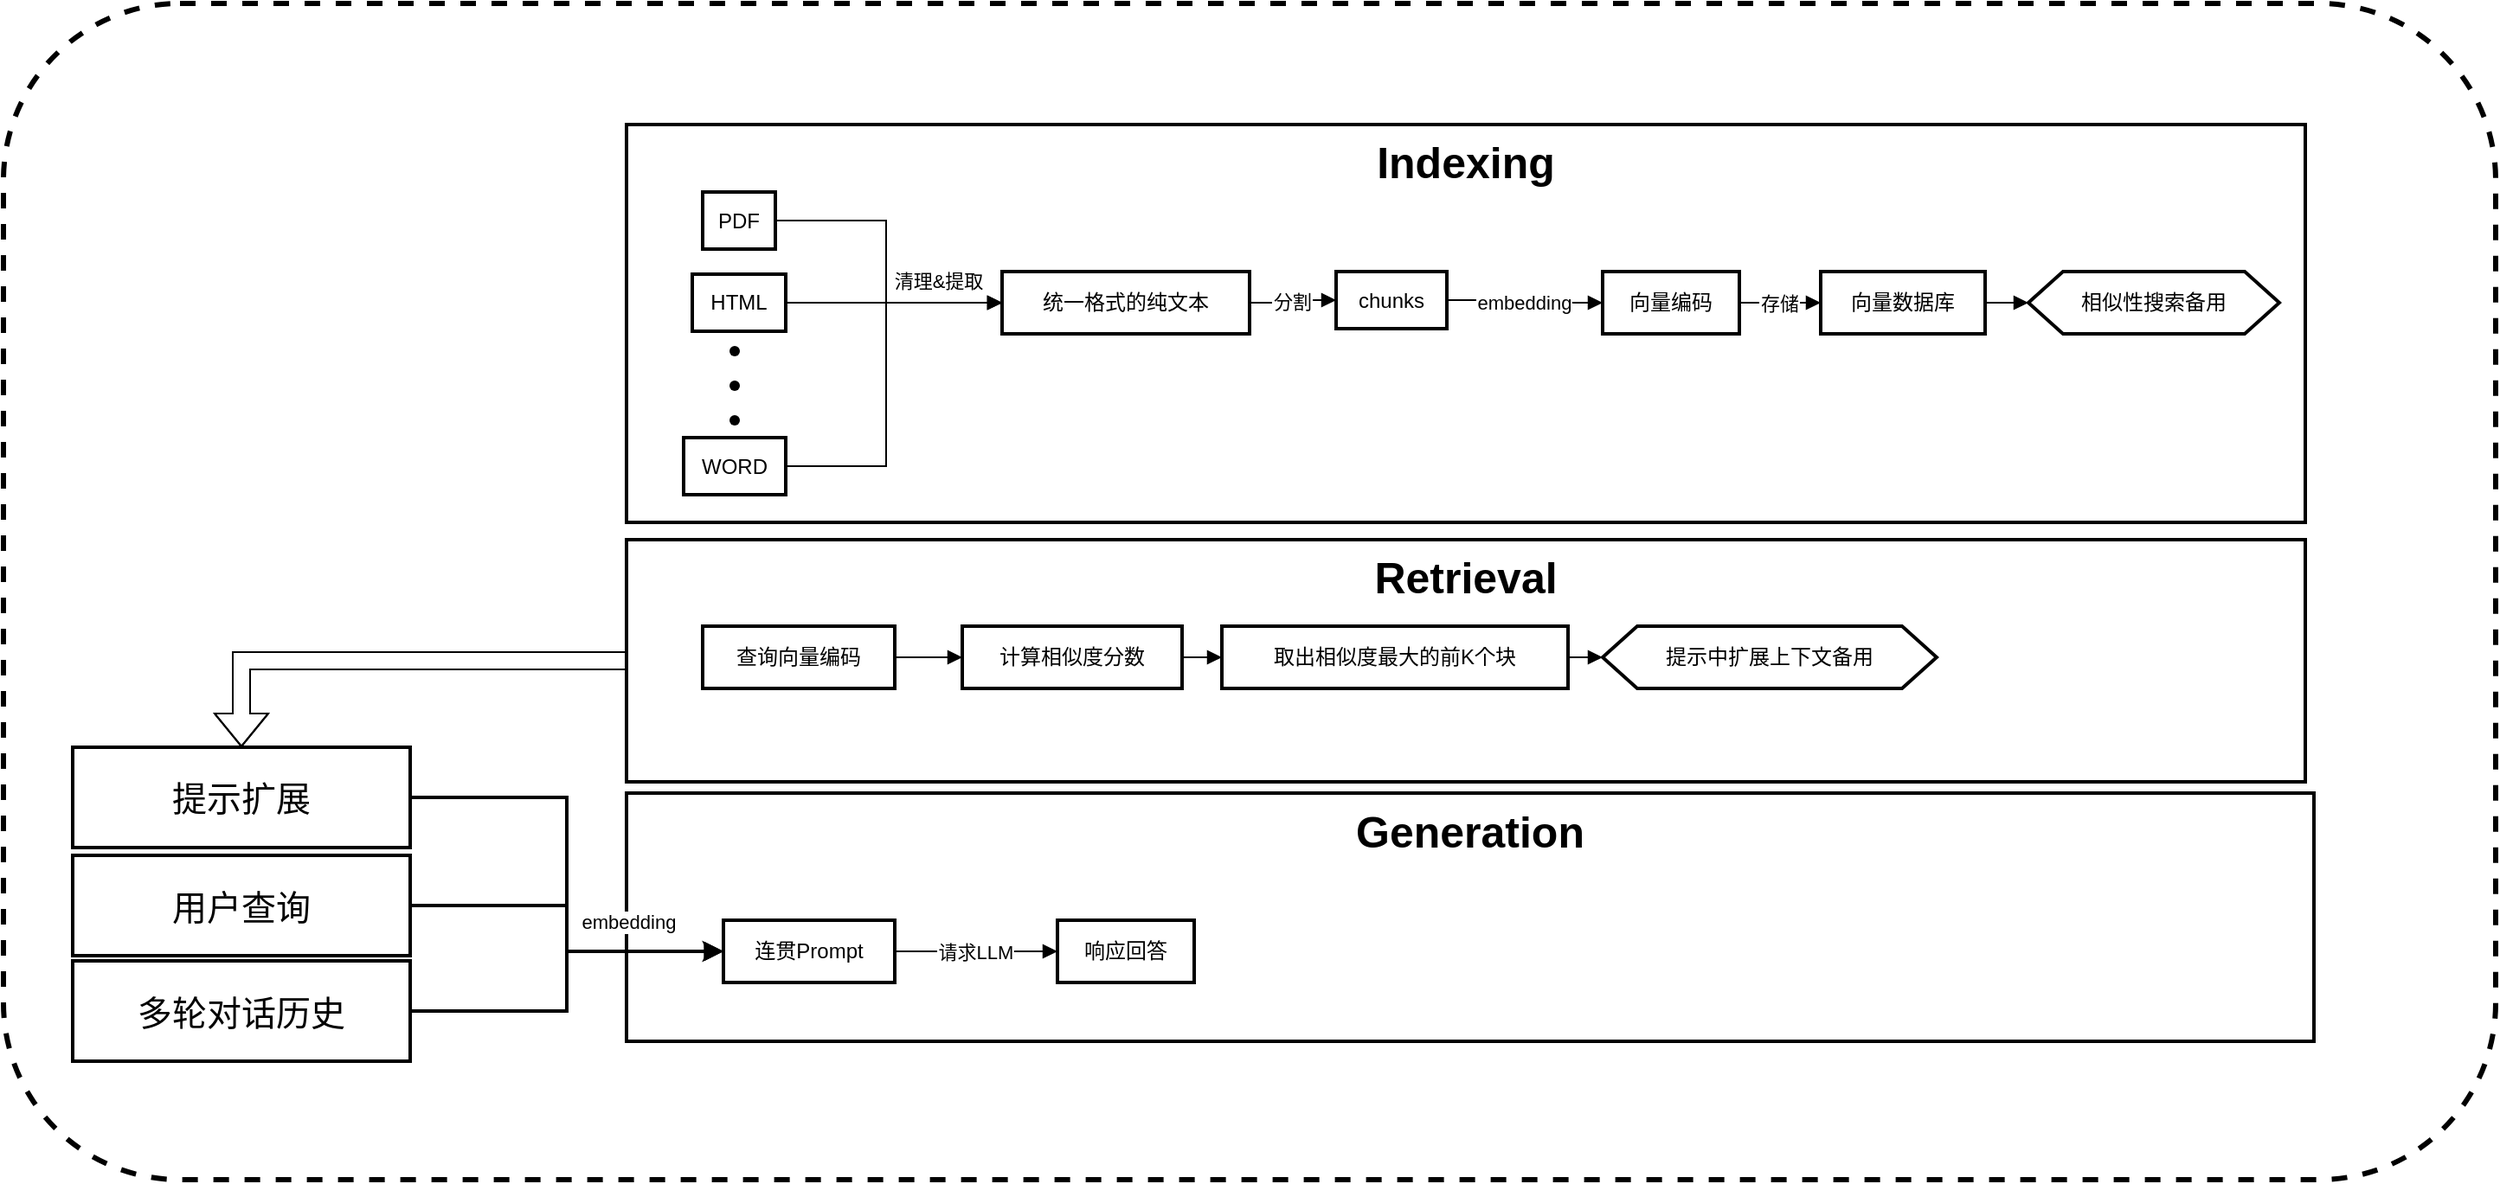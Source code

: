<mxfile version="24.6.5" type="device">
  <diagram name="第 1 页" id="KT44jN5j97w8UCYjzkdt">
    <mxGraphModel dx="2065" dy="655" grid="1" gridSize="10" guides="1" tooltips="1" connect="1" arrows="1" fold="1" page="1" pageScale="1" pageWidth="827" pageHeight="1169" math="0" shadow="0">
      <root>
        <mxCell id="0" />
        <mxCell id="1" parent="0" />
        <mxCell id="0SHvICGjDEyUweSbfonY-58" value="" style="rounded=1;whiteSpace=wrap;html=1;fillColor=none;strokeWidth=3;dashed=1;" parent="1" vertex="1">
          <mxGeometry x="-330" y="70" width="1440" height="680" as="geometry" />
        </mxCell>
        <mxCell id="0SHvICGjDEyUweSbfonY-2" value="Retrieval" style="whiteSpace=wrap;strokeWidth=2;verticalAlign=top;fontSize=25;fontStyle=1" parent="1" vertex="1">
          <mxGeometry x="30" y="380" width="970" height="140" as="geometry" />
        </mxCell>
        <mxCell id="0SHvICGjDEyUweSbfonY-4" value="Generation" style="whiteSpace=wrap;strokeWidth=2;verticalAlign=top;fontSize=25;fontStyle=1" parent="1" vertex="1">
          <mxGeometry x="30" y="526.5" width="975" height="143.5" as="geometry" />
        </mxCell>
        <mxCell id="0SHvICGjDEyUweSbfonY-5" value="连贯Prompt" style="whiteSpace=wrap;strokeWidth=2;" parent="1" vertex="1">
          <mxGeometry x="86" y="600" width="99" height="36" as="geometry" />
        </mxCell>
        <mxCell id="0SHvICGjDEyUweSbfonY-6" value="响应回答" style="whiteSpace=wrap;strokeWidth=2;" parent="1" vertex="1">
          <mxGeometry x="279" y="600" width="79" height="36" as="geometry" />
        </mxCell>
        <mxCell id="0SHvICGjDEyUweSbfonY-8" value="查询向量编码" style="whiteSpace=wrap;strokeWidth=2;" parent="1" vertex="1">
          <mxGeometry x="74" y="430" width="111" height="36" as="geometry" />
        </mxCell>
        <mxCell id="0SHvICGjDEyUweSbfonY-9" value="计算相似度分数" style="whiteSpace=wrap;strokeWidth=2;" parent="1" vertex="1">
          <mxGeometry x="224" y="430" width="127" height="36" as="geometry" />
        </mxCell>
        <mxCell id="0SHvICGjDEyUweSbfonY-10" value="取出相似度最大的前K个块" style="whiteSpace=wrap;strokeWidth=2;" parent="1" vertex="1">
          <mxGeometry x="374" y="430" width="200" height="36" as="geometry" />
        </mxCell>
        <mxCell id="0SHvICGjDEyUweSbfonY-11" value="提示中扩展上下文备用" style="shape=hexagon;perimeter=hexagonPerimeter2;fixedSize=1;strokeWidth=2;whiteSpace=wrap;" parent="1" vertex="1">
          <mxGeometry x="594" y="430" width="193" height="36" as="geometry" />
        </mxCell>
        <mxCell id="0SHvICGjDEyUweSbfonY-28" value="" style="curved=1;startArrow=none;endArrow=block;exitX=1;exitY=0.5;entryX=0;entryY=0.5;rounded=0;exitDx=0;exitDy=0;entryDx=0;entryDy=0;" parent="1" source="0SHvICGjDEyUweSbfonY-8" target="0SHvICGjDEyUweSbfonY-9" edge="1">
          <mxGeometry relative="1" as="geometry">
            <Array as="points" />
          </mxGeometry>
        </mxCell>
        <mxCell id="0SHvICGjDEyUweSbfonY-29" value="" style="curved=1;startArrow=none;endArrow=block;exitX=1;exitY=0.5;entryX=0;entryY=0.5;rounded=0;exitDx=0;exitDy=0;entryDx=0;entryDy=0;" parent="1" source="0SHvICGjDEyUweSbfonY-9" target="0SHvICGjDEyUweSbfonY-10" edge="1">
          <mxGeometry relative="1" as="geometry">
            <Array as="points" />
          </mxGeometry>
        </mxCell>
        <mxCell id="0SHvICGjDEyUweSbfonY-30" value="" style="curved=1;startArrow=none;endArrow=block;exitX=1;exitY=0.5;entryX=0;entryY=0.5;rounded=0;exitDx=0;exitDy=0;entryDx=0;entryDy=0;" parent="1" source="0SHvICGjDEyUweSbfonY-10" target="0SHvICGjDEyUweSbfonY-11" edge="1">
          <mxGeometry relative="1" as="geometry">
            <Array as="points" />
          </mxGeometry>
        </mxCell>
        <mxCell id="0SHvICGjDEyUweSbfonY-32" value="" style="startArrow=none;endArrow=block;exitX=1;exitY=0.5;rounded=0;edgeStyle=orthogonalEdgeStyle;exitDx=0;exitDy=0;entryX=0;entryY=0.5;entryDx=0;entryDy=0;strokeWidth=2;" parent="1" source="0SHvICGjDEyUweSbfonY-7" target="0SHvICGjDEyUweSbfonY-5" edge="1">
          <mxGeometry relative="1" as="geometry" />
        </mxCell>
        <mxCell id="0SHvICGjDEyUweSbfonY-33" value="请求LLM" style="startArrow=none;endArrow=block;exitX=1;exitY=0.5;entryX=0;entryY=0.5;rounded=0;entryDx=0;entryDy=0;exitDx=0;exitDy=0;" parent="1" source="0SHvICGjDEyUweSbfonY-5" target="0SHvICGjDEyUweSbfonY-6" edge="1">
          <mxGeometry relative="1" as="geometry" />
        </mxCell>
        <mxCell id="0SHvICGjDEyUweSbfonY-36" value="" style="startArrow=none;endArrow=block;rounded=0;exitX=1;exitY=0.5;exitDx=0;exitDy=0;entryX=0;entryY=0.5;entryDx=0;entryDy=0;edgeStyle=orthogonalEdgeStyle;strokeWidth=2;" parent="1" source="0SHvICGjDEyUweSbfonY-3" target="0SHvICGjDEyUweSbfonY-5" edge="1">
          <mxGeometry relative="1" as="geometry" />
        </mxCell>
        <mxCell id="0SHvICGjDEyUweSbfonY-44" value="embedding" style="edgeLabel;html=1;align=center;verticalAlign=middle;resizable=0;points=[];labelBackgroundColor=default;" parent="0SHvICGjDEyUweSbfonY-36" vertex="1" connectable="0">
          <mxGeometry x="0.034" y="-5" relative="1" as="geometry">
            <mxPoint x="40" y="-8" as="offset" />
          </mxGeometry>
        </mxCell>
        <mxCell id="0SHvICGjDEyUweSbfonY-47" value="" style="shape=flexArrow;endArrow=classic;html=1;rounded=0;entryX=0.5;entryY=0;entryDx=0;entryDy=0;exitX=0;exitY=0.5;exitDx=0;exitDy=0;edgeStyle=orthogonalEdgeStyle;" parent="1" source="0SHvICGjDEyUweSbfonY-2" target="0SHvICGjDEyUweSbfonY-46" edge="1">
          <mxGeometry width="50" height="50" relative="1" as="geometry">
            <mxPoint x="-110" y="530" as="sourcePoint" />
            <mxPoint x="-60" y="480" as="targetPoint" />
          </mxGeometry>
        </mxCell>
        <mxCell id="0SHvICGjDEyUweSbfonY-48" value="" style="endArrow=classic;html=1;rounded=0;exitX=1;exitY=0.5;exitDx=0;exitDy=0;edgeStyle=orthogonalEdgeStyle;entryX=0;entryY=0.5;entryDx=0;entryDy=0;strokeWidth=2;" parent="1" source="0SHvICGjDEyUweSbfonY-46" target="0SHvICGjDEyUweSbfonY-5" edge="1">
          <mxGeometry width="50" height="50" relative="1" as="geometry">
            <mxPoint x="-110" y="530" as="sourcePoint" />
            <mxPoint x="80" y="620" as="targetPoint" />
          </mxGeometry>
        </mxCell>
        <mxCell id="0SHvICGjDEyUweSbfonY-56" value="" style="group" parent="1" vertex="1" connectable="0">
          <mxGeometry x="30" y="140" width="970" height="230" as="geometry" />
        </mxCell>
        <mxCell id="0SHvICGjDEyUweSbfonY-12" value="Indexing" style="whiteSpace=wrap;strokeWidth=2;verticalAlign=top;container=0;fontSize=25;fontStyle=1" parent="0SHvICGjDEyUweSbfonY-56" vertex="1">
          <mxGeometry width="970" height="230" as="geometry" />
        </mxCell>
        <mxCell id="0SHvICGjDEyUweSbfonY-13" value="统一格式的纯文本" style="whiteSpace=wrap;strokeWidth=2;" parent="0SHvICGjDEyUweSbfonY-56" vertex="1">
          <mxGeometry x="217" y="85" width="143" height="36" as="geometry" />
        </mxCell>
        <mxCell id="0SHvICGjDEyUweSbfonY-14" value="PDF" style="whiteSpace=wrap;strokeWidth=2;" parent="0SHvICGjDEyUweSbfonY-56" vertex="1">
          <mxGeometry x="44" y="39" width="42" height="33" as="geometry" />
        </mxCell>
        <mxCell id="0SHvICGjDEyUweSbfonY-15" value="HTML" style="whiteSpace=wrap;strokeWidth=2;" parent="0SHvICGjDEyUweSbfonY-56" vertex="1">
          <mxGeometry x="38" y="86.5" width="54" height="33" as="geometry" />
        </mxCell>
        <mxCell id="0SHvICGjDEyUweSbfonY-16" value="WORD" style="whiteSpace=wrap;strokeWidth=2;" parent="0SHvICGjDEyUweSbfonY-56" vertex="1">
          <mxGeometry x="33" y="181" width="59" height="33" as="geometry" />
        </mxCell>
        <mxCell id="0SHvICGjDEyUweSbfonY-17" value="chunks" style="whiteSpace=wrap;strokeWidth=2;" parent="0SHvICGjDEyUweSbfonY-56" vertex="1">
          <mxGeometry x="410" y="85" width="64" height="33" as="geometry" />
        </mxCell>
        <mxCell id="0SHvICGjDEyUweSbfonY-18" value="向量编码" style="whiteSpace=wrap;strokeWidth=2;" parent="0SHvICGjDEyUweSbfonY-56" vertex="1">
          <mxGeometry x="564" y="85" width="79" height="36" as="geometry" />
        </mxCell>
        <mxCell id="0SHvICGjDEyUweSbfonY-19" value="向量数据库" style="whiteSpace=wrap;strokeWidth=2;" parent="0SHvICGjDEyUweSbfonY-56" vertex="1">
          <mxGeometry x="690" y="85" width="95" height="36" as="geometry" />
        </mxCell>
        <mxCell id="0SHvICGjDEyUweSbfonY-20" value="相似性搜索备用" style="shape=hexagon;perimeter=hexagonPerimeter2;fixedSize=1;strokeWidth=2;whiteSpace=wrap;" parent="0SHvICGjDEyUweSbfonY-56" vertex="1">
          <mxGeometry x="810" y="85" width="145" height="36" as="geometry" />
        </mxCell>
        <mxCell id="0SHvICGjDEyUweSbfonY-21" value="" style="startArrow=none;endArrow=block;exitX=1;exitY=0.5;entryX=0;entryY=0.5;rounded=0;entryDx=0;entryDy=0;exitDx=0;exitDy=0;edgeStyle=orthogonalEdgeStyle;" parent="0SHvICGjDEyUweSbfonY-56" source="0SHvICGjDEyUweSbfonY-14" target="0SHvICGjDEyUweSbfonY-13" edge="1">
          <mxGeometry relative="1" as="geometry">
            <Array as="points">
              <mxPoint x="150" y="56" />
              <mxPoint x="150" y="103" />
            </Array>
          </mxGeometry>
        </mxCell>
        <mxCell id="0SHvICGjDEyUweSbfonY-22" value="清理&amp;提取" style="startArrow=none;endArrow=block;exitX=1;exitY=0.5;entryX=0;entryY=0.5;rounded=0;entryDx=0;entryDy=0;exitDx=0;exitDy=0;edgeStyle=orthogonalEdgeStyle;" parent="0SHvICGjDEyUweSbfonY-56" source="0SHvICGjDEyUweSbfonY-15" target="0SHvICGjDEyUweSbfonY-13" edge="1">
          <mxGeometry x="0.415" y="13" relative="1" as="geometry">
            <mxPoint as="offset" />
          </mxGeometry>
        </mxCell>
        <mxCell id="0SHvICGjDEyUweSbfonY-23" value="" style="startArrow=none;endArrow=block;exitX=1;exitY=0.5;entryX=0;entryY=0.5;rounded=0;entryDx=0;entryDy=0;exitDx=0;exitDy=0;edgeStyle=orthogonalEdgeStyle;" parent="0SHvICGjDEyUweSbfonY-56" source="0SHvICGjDEyUweSbfonY-16" target="0SHvICGjDEyUweSbfonY-13" edge="1">
          <mxGeometry relative="1" as="geometry">
            <Array as="points">
              <mxPoint x="150" y="198" />
              <mxPoint x="150" y="103" />
            </Array>
          </mxGeometry>
        </mxCell>
        <mxCell id="0SHvICGjDEyUweSbfonY-24" value="分割" style="startArrow=none;endArrow=block;exitX=1;exitY=0.5;entryX=0;entryY=0.5;rounded=0;exitDx=0;exitDy=0;entryDx=0;entryDy=0;edgeStyle=orthogonalEdgeStyle;" parent="0SHvICGjDEyUweSbfonY-56" source="0SHvICGjDEyUweSbfonY-13" target="0SHvICGjDEyUweSbfonY-17" edge="1">
          <mxGeometry relative="1" as="geometry" />
        </mxCell>
        <mxCell id="0SHvICGjDEyUweSbfonY-25" value="embedding" style="startArrow=none;endArrow=block;exitX=1;exitY=0.5;entryX=0;entryY=0.5;rounded=0;exitDx=0;exitDy=0;entryDx=0;entryDy=0;edgeStyle=orthogonalEdgeStyle;" parent="0SHvICGjDEyUweSbfonY-56" source="0SHvICGjDEyUweSbfonY-17" target="0SHvICGjDEyUweSbfonY-18" edge="1">
          <mxGeometry x="-0.0" relative="1" as="geometry">
            <mxPoint as="offset" />
          </mxGeometry>
        </mxCell>
        <mxCell id="0SHvICGjDEyUweSbfonY-26" value="存储" style="startArrow=none;endArrow=block;exitX=1;exitY=0.5;entryX=0;entryY=0.5;rounded=0;exitDx=0;exitDy=0;entryDx=0;entryDy=0;edgeStyle=orthogonalEdgeStyle;" parent="0SHvICGjDEyUweSbfonY-56" source="0SHvICGjDEyUweSbfonY-18" target="0SHvICGjDEyUweSbfonY-19" edge="1">
          <mxGeometry relative="1" as="geometry" />
        </mxCell>
        <mxCell id="0SHvICGjDEyUweSbfonY-27" value="" style="curved=1;startArrow=none;endArrow=block;exitX=1;exitY=0.5;entryX=0;entryY=0.5;rounded=0;exitDx=0;exitDy=0;entryDx=0;entryDy=0;" parent="0SHvICGjDEyUweSbfonY-56" source="0SHvICGjDEyUweSbfonY-19" target="0SHvICGjDEyUweSbfonY-20" edge="1">
          <mxGeometry relative="1" as="geometry">
            <Array as="points" />
          </mxGeometry>
        </mxCell>
        <mxCell id="0SHvICGjDEyUweSbfonY-53" value="" style="shape=waypoint;sketch=0;fillStyle=solid;size=6;pointerEvents=1;points=[];fillColor=none;resizable=0;rotatable=0;perimeter=centerPerimeter;snapToPoint=1;" parent="0SHvICGjDEyUweSbfonY-56" vertex="1">
          <mxGeometry x="52.5" y="121" width="20" height="20" as="geometry" />
        </mxCell>
        <mxCell id="0SHvICGjDEyUweSbfonY-54" value="" style="shape=waypoint;sketch=0;fillStyle=solid;size=6;pointerEvents=1;points=[];fillColor=none;resizable=0;rotatable=0;perimeter=centerPerimeter;snapToPoint=1;" parent="0SHvICGjDEyUweSbfonY-56" vertex="1">
          <mxGeometry x="52.5" y="141" width="20" height="20" as="geometry" />
        </mxCell>
        <mxCell id="0SHvICGjDEyUweSbfonY-55" value="" style="shape=waypoint;sketch=0;fillStyle=solid;size=6;pointerEvents=1;points=[];fillColor=none;resizable=0;rotatable=0;perimeter=centerPerimeter;snapToPoint=1;" parent="0SHvICGjDEyUweSbfonY-56" vertex="1">
          <mxGeometry x="52.5" y="161" width="20" height="20" as="geometry" />
        </mxCell>
        <mxCell id="0SHvICGjDEyUweSbfonY-57" value="" style="group" parent="1" vertex="1" connectable="0">
          <mxGeometry x="-290" y="500" width="195" height="181.5" as="geometry" />
        </mxCell>
        <mxCell id="0SHvICGjDEyUweSbfonY-3" value="用户查询" style="whiteSpace=wrap;strokeWidth=2;fontSize=20;" parent="0SHvICGjDEyUweSbfonY-57" vertex="1">
          <mxGeometry y="62.5" width="195" height="58" as="geometry" />
        </mxCell>
        <mxCell id="0SHvICGjDEyUweSbfonY-7" value="多轮对话历史" style="whiteSpace=wrap;strokeWidth=2;fontSize=20;" parent="0SHvICGjDEyUweSbfonY-57" vertex="1">
          <mxGeometry y="123.5" width="195" height="58" as="geometry" />
        </mxCell>
        <mxCell id="0SHvICGjDEyUweSbfonY-46" value="提示扩展" style="whiteSpace=wrap;strokeWidth=2;fontSize=20;" parent="0SHvICGjDEyUweSbfonY-57" vertex="1">
          <mxGeometry width="195" height="58" as="geometry" />
        </mxCell>
      </root>
    </mxGraphModel>
  </diagram>
</mxfile>
